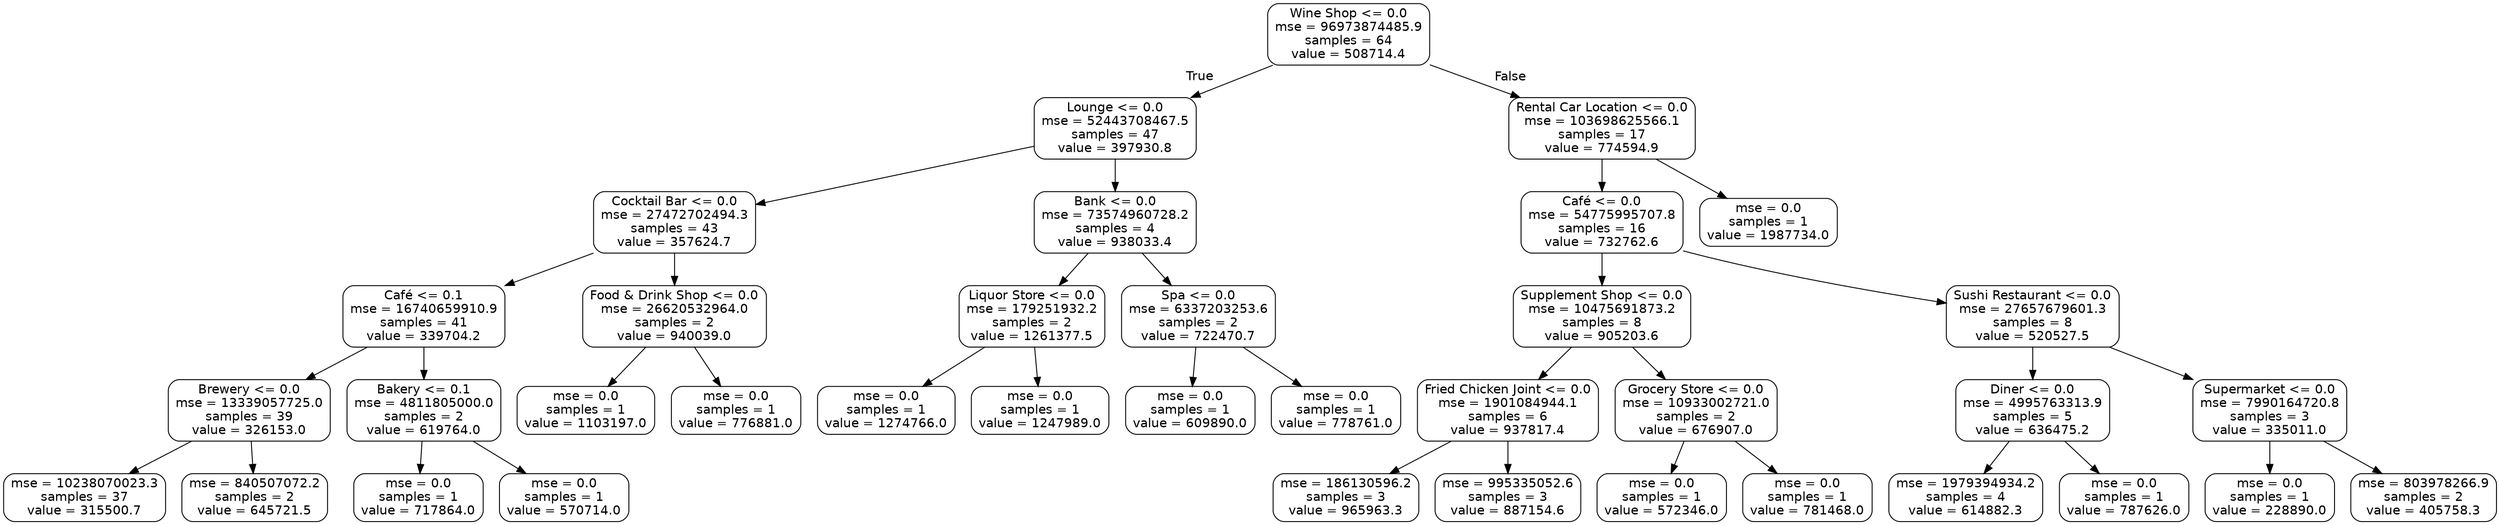 digraph Tree {
node [shape=box, style="rounded", color="black", fontname=helvetica] ;
edge [fontname=helvetica] ;
0 [label="Wine Shop <= 0.0\nmse = 96973874485.9\nsamples = 64\nvalue = 508714.4"] ;
1 [label="Lounge <= 0.0\nmse = 52443708467.5\nsamples = 47\nvalue = 397930.8"] ;
0 -> 1 [labeldistance=2.5, labelangle=45, headlabel="True"] ;
2 [label="Cocktail Bar <= 0.0\nmse = 27472702494.3\nsamples = 43\nvalue = 357624.7"] ;
1 -> 2 ;
3 [label="Café <= 0.1\nmse = 16740659910.9\nsamples = 41\nvalue = 339704.2"] ;
2 -> 3 ;
4 [label="Brewery <= 0.0\nmse = 13339057725.0\nsamples = 39\nvalue = 326153.0"] ;
3 -> 4 ;
5 [label="mse = 10238070023.3\nsamples = 37\nvalue = 315500.7"] ;
4 -> 5 ;
6 [label="mse = 840507072.2\nsamples = 2\nvalue = 645721.5"] ;
4 -> 6 ;
7 [label="Bakery <= 0.1\nmse = 4811805000.0\nsamples = 2\nvalue = 619764.0"] ;
3 -> 7 ;
8 [label="mse = 0.0\nsamples = 1\nvalue = 717864.0"] ;
7 -> 8 ;
9 [label="mse = 0.0\nsamples = 1\nvalue = 570714.0"] ;
7 -> 9 ;
10 [label="Food & Drink Shop <= 0.0\nmse = 26620532964.0\nsamples = 2\nvalue = 940039.0"] ;
2 -> 10 ;
11 [label="mse = 0.0\nsamples = 1\nvalue = 1103197.0"] ;
10 -> 11 ;
12 [label="mse = 0.0\nsamples = 1\nvalue = 776881.0"] ;
10 -> 12 ;
13 [label="Bank <= 0.0\nmse = 73574960728.2\nsamples = 4\nvalue = 938033.4"] ;
1 -> 13 ;
14 [label="Liquor Store <= 0.0\nmse = 179251932.2\nsamples = 2\nvalue = 1261377.5"] ;
13 -> 14 ;
15 [label="mse = 0.0\nsamples = 1\nvalue = 1274766.0"] ;
14 -> 15 ;
16 [label="mse = 0.0\nsamples = 1\nvalue = 1247989.0"] ;
14 -> 16 ;
17 [label="Spa <= 0.0\nmse = 6337203253.6\nsamples = 2\nvalue = 722470.7"] ;
13 -> 17 ;
18 [label="mse = 0.0\nsamples = 1\nvalue = 609890.0"] ;
17 -> 18 ;
19 [label="mse = 0.0\nsamples = 1\nvalue = 778761.0"] ;
17 -> 19 ;
20 [label="Rental Car Location <= 0.0\nmse = 103698625566.1\nsamples = 17\nvalue = 774594.9"] ;
0 -> 20 [labeldistance=2.5, labelangle=-45, headlabel="False"] ;
21 [label="Café <= 0.0\nmse = 54775995707.8\nsamples = 16\nvalue = 732762.6"] ;
20 -> 21 ;
22 [label="Supplement Shop <= 0.0\nmse = 10475691873.2\nsamples = 8\nvalue = 905203.6"] ;
21 -> 22 ;
23 [label="Fried Chicken Joint <= 0.0\nmse = 1901084944.1\nsamples = 6\nvalue = 937817.4"] ;
22 -> 23 ;
24 [label="mse = 186130596.2\nsamples = 3\nvalue = 965963.3"] ;
23 -> 24 ;
25 [label="mse = 995335052.6\nsamples = 3\nvalue = 887154.6"] ;
23 -> 25 ;
26 [label="Grocery Store <= 0.0\nmse = 10933002721.0\nsamples = 2\nvalue = 676907.0"] ;
22 -> 26 ;
27 [label="mse = 0.0\nsamples = 1\nvalue = 572346.0"] ;
26 -> 27 ;
28 [label="mse = 0.0\nsamples = 1\nvalue = 781468.0"] ;
26 -> 28 ;
29 [label="Sushi Restaurant <= 0.0\nmse = 27657679601.3\nsamples = 8\nvalue = 520527.5"] ;
21 -> 29 ;
30 [label="Diner <= 0.0\nmse = 4995763313.9\nsamples = 5\nvalue = 636475.2"] ;
29 -> 30 ;
31 [label="mse = 1979394934.2\nsamples = 4\nvalue = 614882.3"] ;
30 -> 31 ;
32 [label="mse = 0.0\nsamples = 1\nvalue = 787626.0"] ;
30 -> 32 ;
33 [label="Supermarket <= 0.0\nmse = 7990164720.8\nsamples = 3\nvalue = 335011.0"] ;
29 -> 33 ;
34 [label="mse = 0.0\nsamples = 1\nvalue = 228890.0"] ;
33 -> 34 ;
35 [label="mse = 803978266.9\nsamples = 2\nvalue = 405758.3"] ;
33 -> 35 ;
36 [label="mse = 0.0\nsamples = 1\nvalue = 1987734.0"] ;
20 -> 36 ;
}